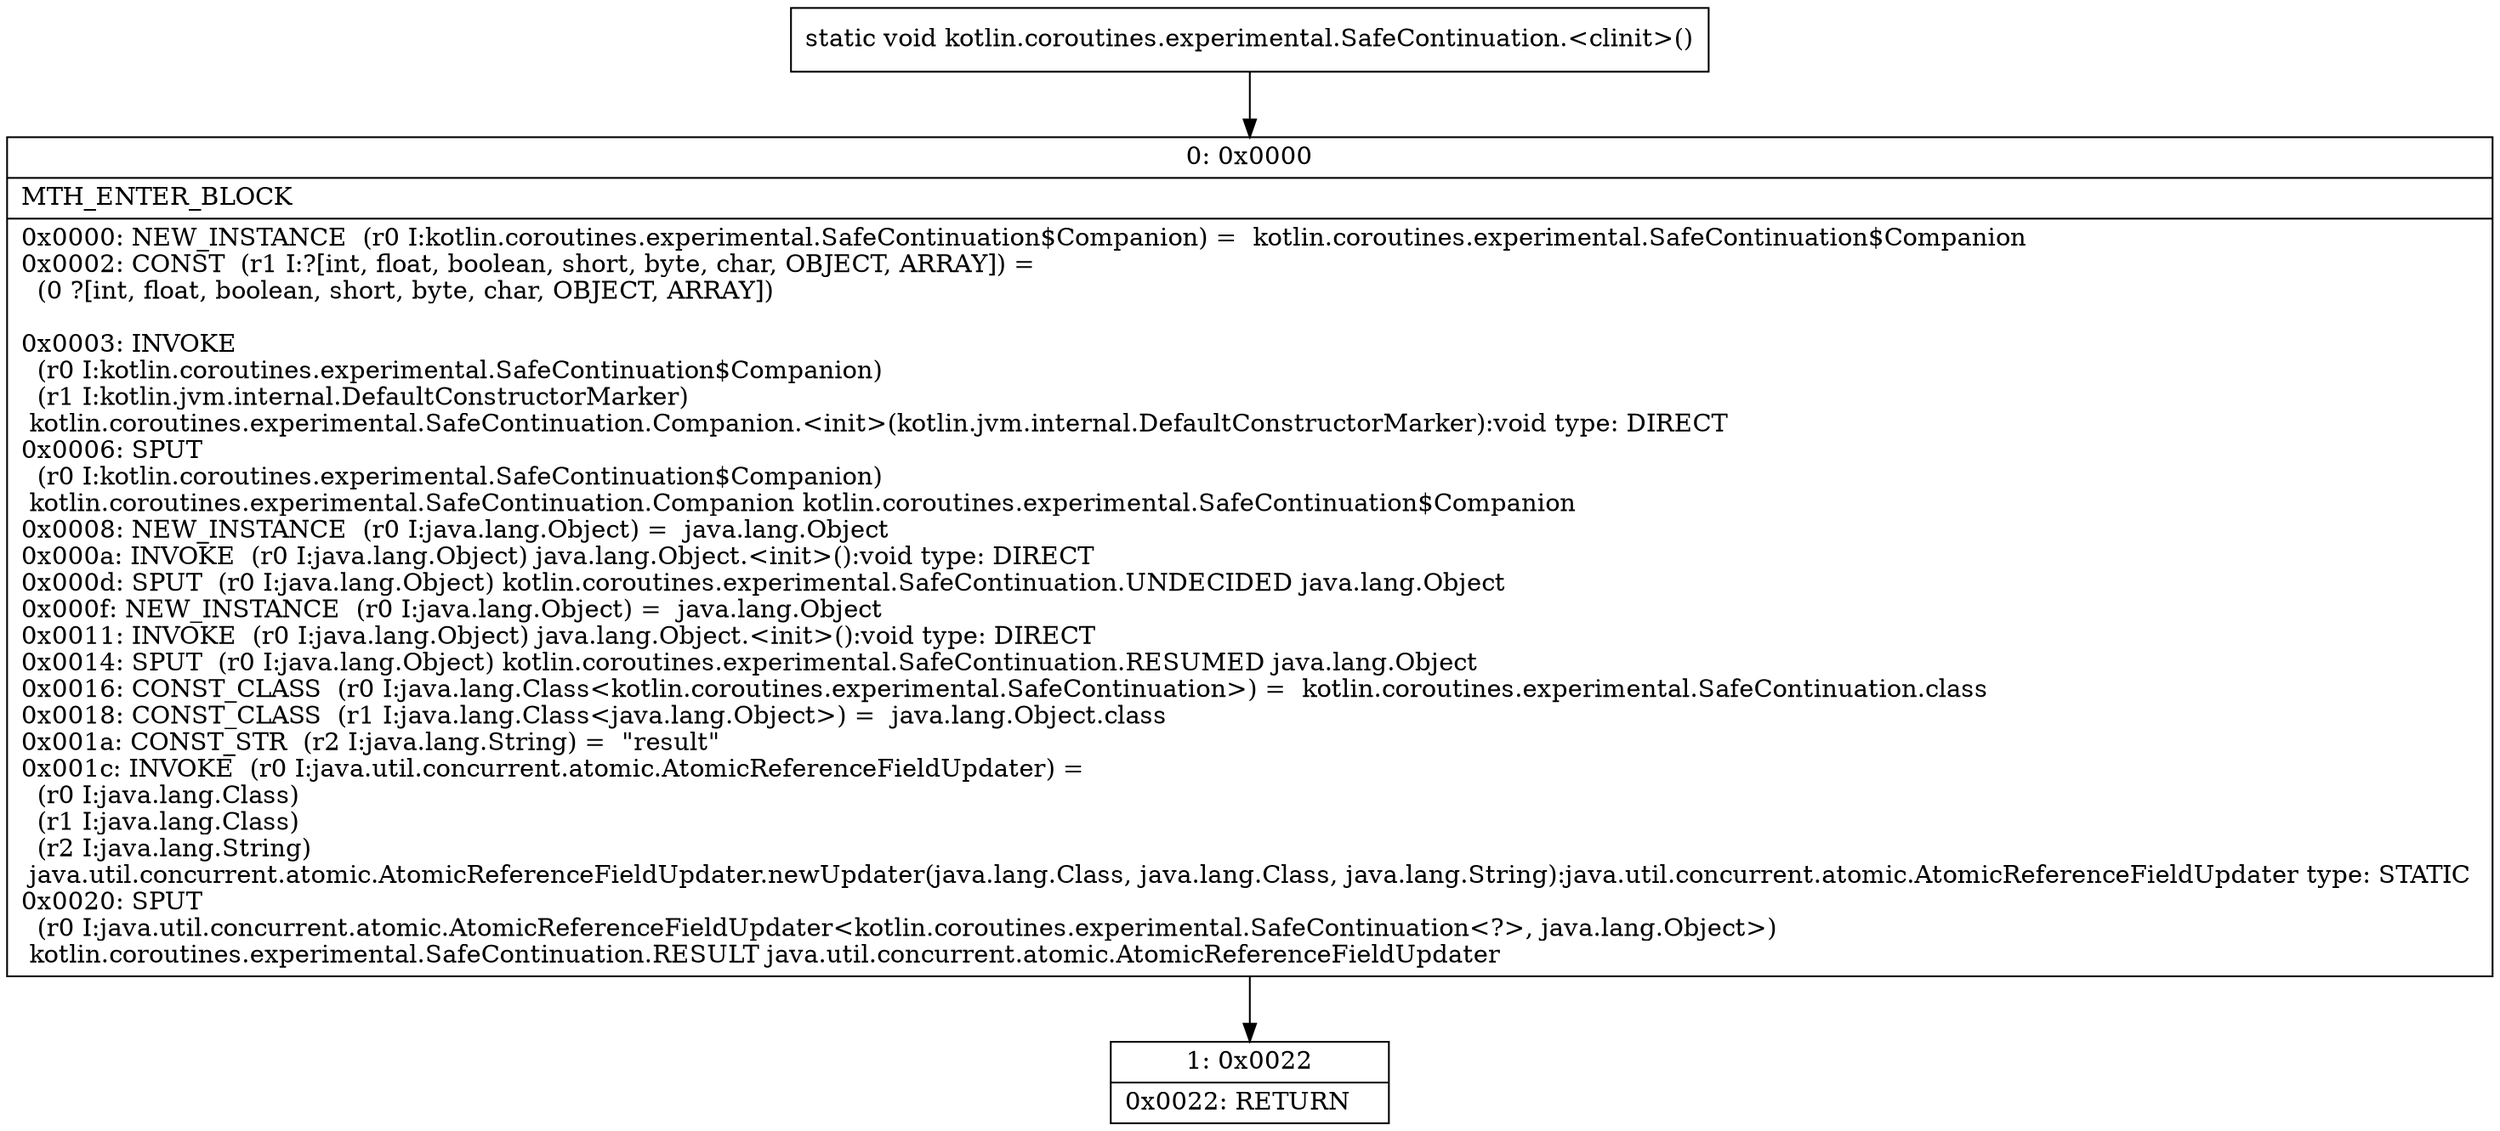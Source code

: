 digraph "CFG forkotlin.coroutines.experimental.SafeContinuation.\<clinit\>()V" {
Node_0 [shape=record,label="{0\:\ 0x0000|MTH_ENTER_BLOCK\l|0x0000: NEW_INSTANCE  (r0 I:kotlin.coroutines.experimental.SafeContinuation$Companion) =  kotlin.coroutines.experimental.SafeContinuation$Companion \l0x0002: CONST  (r1 I:?[int, float, boolean, short, byte, char, OBJECT, ARRAY]) = \l  (0 ?[int, float, boolean, short, byte, char, OBJECT, ARRAY])\l \l0x0003: INVOKE  \l  (r0 I:kotlin.coroutines.experimental.SafeContinuation$Companion)\l  (r1 I:kotlin.jvm.internal.DefaultConstructorMarker)\l kotlin.coroutines.experimental.SafeContinuation.Companion.\<init\>(kotlin.jvm.internal.DefaultConstructorMarker):void type: DIRECT \l0x0006: SPUT  \l  (r0 I:kotlin.coroutines.experimental.SafeContinuation$Companion)\l kotlin.coroutines.experimental.SafeContinuation.Companion kotlin.coroutines.experimental.SafeContinuation$Companion \l0x0008: NEW_INSTANCE  (r0 I:java.lang.Object) =  java.lang.Object \l0x000a: INVOKE  (r0 I:java.lang.Object) java.lang.Object.\<init\>():void type: DIRECT \l0x000d: SPUT  (r0 I:java.lang.Object) kotlin.coroutines.experimental.SafeContinuation.UNDECIDED java.lang.Object \l0x000f: NEW_INSTANCE  (r0 I:java.lang.Object) =  java.lang.Object \l0x0011: INVOKE  (r0 I:java.lang.Object) java.lang.Object.\<init\>():void type: DIRECT \l0x0014: SPUT  (r0 I:java.lang.Object) kotlin.coroutines.experimental.SafeContinuation.RESUMED java.lang.Object \l0x0016: CONST_CLASS  (r0 I:java.lang.Class\<kotlin.coroutines.experimental.SafeContinuation\>) =  kotlin.coroutines.experimental.SafeContinuation.class \l0x0018: CONST_CLASS  (r1 I:java.lang.Class\<java.lang.Object\>) =  java.lang.Object.class \l0x001a: CONST_STR  (r2 I:java.lang.String) =  \"result\" \l0x001c: INVOKE  (r0 I:java.util.concurrent.atomic.AtomicReferenceFieldUpdater) = \l  (r0 I:java.lang.Class)\l  (r1 I:java.lang.Class)\l  (r2 I:java.lang.String)\l java.util.concurrent.atomic.AtomicReferenceFieldUpdater.newUpdater(java.lang.Class, java.lang.Class, java.lang.String):java.util.concurrent.atomic.AtomicReferenceFieldUpdater type: STATIC \l0x0020: SPUT  \l  (r0 I:java.util.concurrent.atomic.AtomicReferenceFieldUpdater\<kotlin.coroutines.experimental.SafeContinuation\<?\>, java.lang.Object\>)\l kotlin.coroutines.experimental.SafeContinuation.RESULT java.util.concurrent.atomic.AtomicReferenceFieldUpdater \l}"];
Node_1 [shape=record,label="{1\:\ 0x0022|0x0022: RETURN   \l}"];
MethodNode[shape=record,label="{static void kotlin.coroutines.experimental.SafeContinuation.\<clinit\>() }"];
MethodNode -> Node_0;
Node_0 -> Node_1;
}

